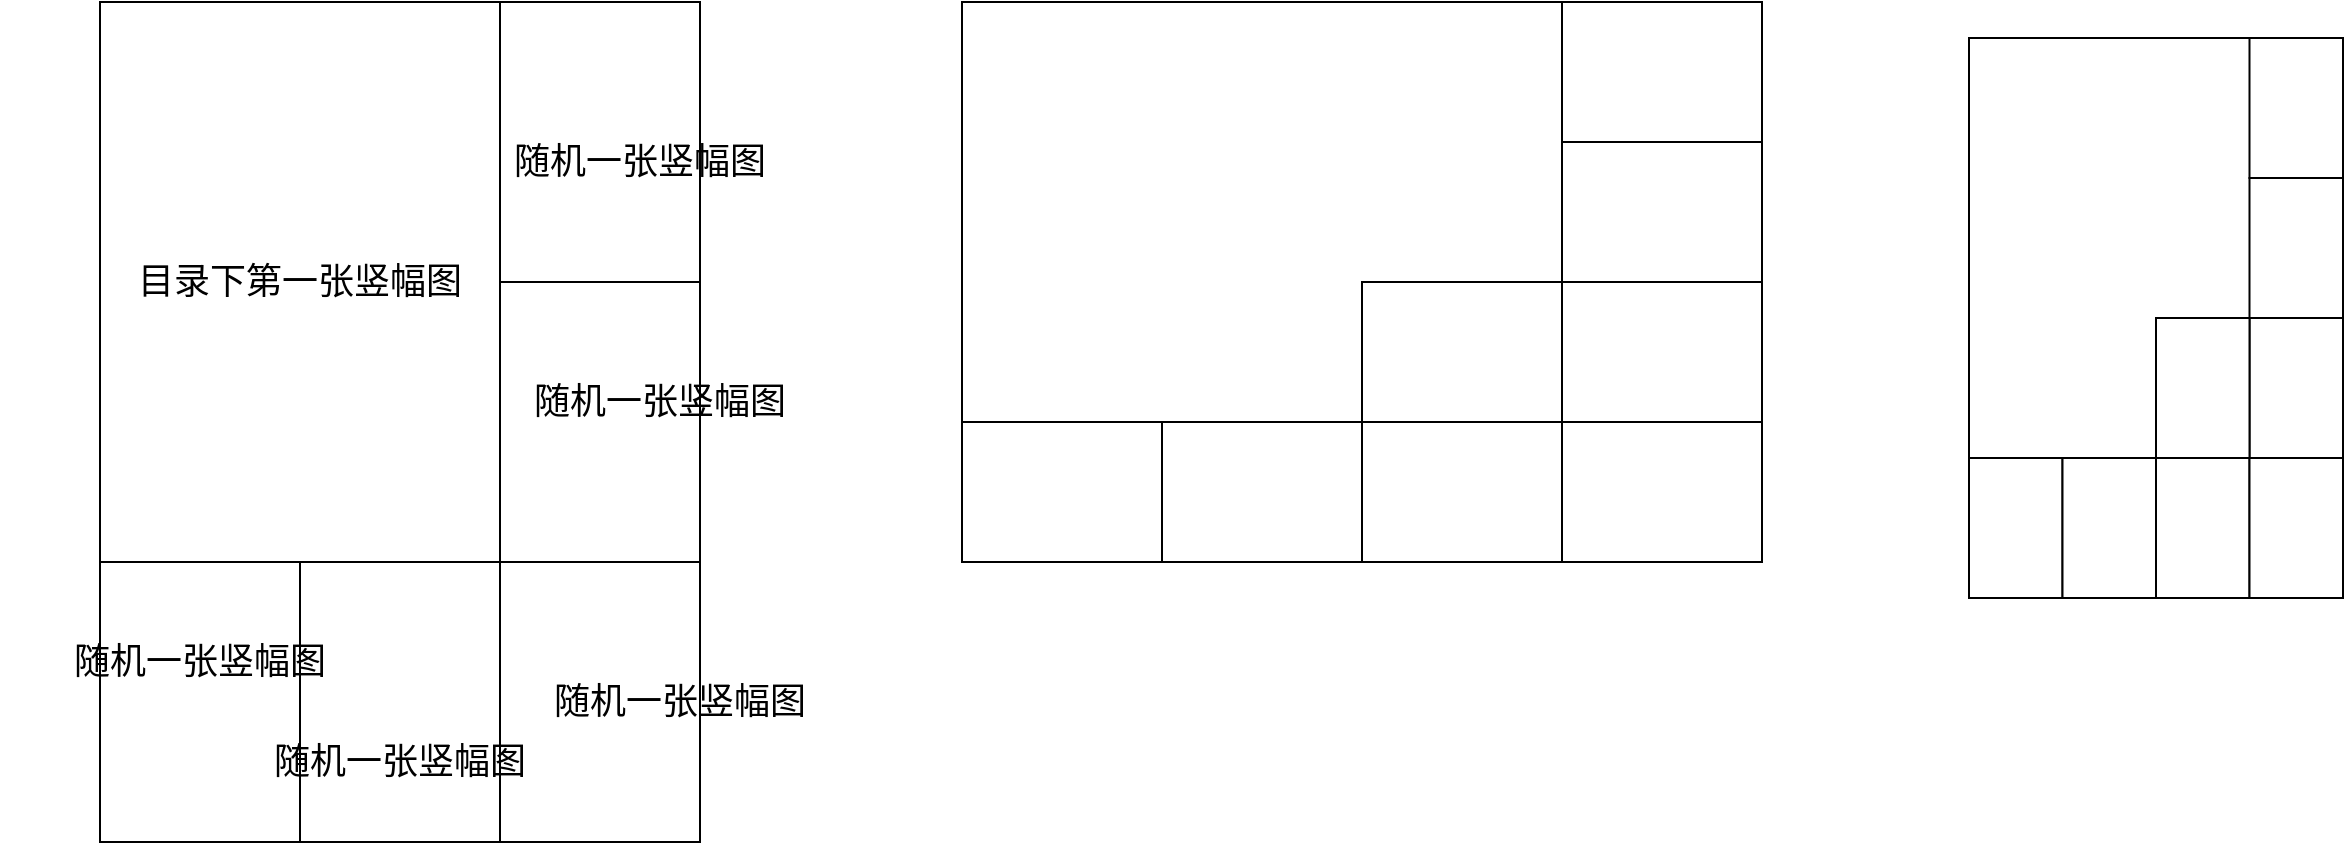 <mxfile version="12.2.4" pages="1"><diagram id="i2JVCbSxf6SeJEEBQqd2" name="Page-1"><mxGraphModel dx="880" dy="588" grid="0" gridSize="10" guides="1" tooltips="1" connect="1" arrows="1" fold="1" page="0" pageScale="1" pageWidth="827" pageHeight="1169" math="0" shadow="0"><root><mxCell id="0"/><mxCell id="1" parent="0"/><mxCell id="4" value="" style="rounded=0;whiteSpace=wrap;html=1;" parent="1" vertex="1"><mxGeometry x="230" y="110" width="200" height="280" as="geometry"/></mxCell><mxCell id="5" value="" style="rounded=0;whiteSpace=wrap;html=1;" parent="1" vertex="1"><mxGeometry x="430" y="110" width="100" height="140" as="geometry"/></mxCell><mxCell id="6" value="" style="rounded=0;whiteSpace=wrap;html=1;" parent="1" vertex="1"><mxGeometry x="430" y="250" width="100" height="140" as="geometry"/></mxCell><mxCell id="7" value="" style="rounded=0;whiteSpace=wrap;html=1;" parent="1" vertex="1"><mxGeometry x="430" y="390" width="100" height="140" as="geometry"/></mxCell><mxCell id="8" value="" style="rounded=0;whiteSpace=wrap;html=1;" parent="1" vertex="1"><mxGeometry x="330" y="390" width="100" height="140" as="geometry"/></mxCell><mxCell id="9" value="" style="rounded=0;whiteSpace=wrap;html=1;" parent="1" vertex="1"><mxGeometry x="230" y="390" width="100" height="140" as="geometry"/></mxCell><mxCell id="10" value="目录下第一张竖幅图" style="text;html=1;strokeColor=none;fillColor=none;align=center;verticalAlign=middle;whiteSpace=wrap;rounded=0;fontSize=18;" parent="1" vertex="1"><mxGeometry x="230" y="230" width="200" height="40" as="geometry"/></mxCell><mxCell id="11" value="随机一张竖幅图" style="text;html=1;strokeColor=none;fillColor=none;align=center;verticalAlign=middle;whiteSpace=wrap;rounded=0;fontSize=18;" parent="1" vertex="1"><mxGeometry x="400" y="170" width="200" height="40" as="geometry"/></mxCell><mxCell id="12" value="随机一张竖幅图" style="text;html=1;strokeColor=none;fillColor=none;align=center;verticalAlign=middle;whiteSpace=wrap;rounded=0;fontSize=18;" parent="1" vertex="1"><mxGeometry x="410" y="290" width="200" height="40" as="geometry"/></mxCell><mxCell id="13" value="随机一张竖幅图" style="text;html=1;strokeColor=none;fillColor=none;align=center;verticalAlign=middle;whiteSpace=wrap;rounded=0;fontSize=18;" parent="1" vertex="1"><mxGeometry x="420" y="440" width="200" height="40" as="geometry"/></mxCell><mxCell id="14" value="随机一张竖幅图" style="text;html=1;strokeColor=none;fillColor=none;align=center;verticalAlign=middle;whiteSpace=wrap;rounded=0;fontSize=18;" parent="1" vertex="1"><mxGeometry x="280" y="470" width="200" height="40" as="geometry"/></mxCell><mxCell id="15" value="随机一张竖幅图" style="text;html=1;strokeColor=none;fillColor=none;align=center;verticalAlign=middle;whiteSpace=wrap;rounded=0;fontSize=18;" parent="1" vertex="1"><mxGeometry x="180" y="420" width="200" height="40" as="geometry"/></mxCell><mxCell id="16" value="" style="rounded=0;whiteSpace=wrap;html=1;" vertex="1" parent="1"><mxGeometry x="661" y="110" width="302" height="212" as="geometry"/></mxCell><mxCell id="19" value="" style="rounded=0;whiteSpace=wrap;html=1;" vertex="1" parent="1"><mxGeometry x="661" y="320" width="100" height="70" as="geometry"/></mxCell><mxCell id="20" value="" style="rounded=0;whiteSpace=wrap;html=1;" vertex="1" parent="1"><mxGeometry x="761" y="320" width="100" height="70" as="geometry"/></mxCell><mxCell id="22" value="" style="rounded=0;whiteSpace=wrap;html=1;" vertex="1" parent="1"><mxGeometry x="961" y="110" width="100" height="70" as="geometry"/></mxCell><mxCell id="24" value="" style="rounded=0;whiteSpace=wrap;html=1;" vertex="1" parent="1"><mxGeometry x="961" y="180" width="100" height="70" as="geometry"/></mxCell><mxCell id="26" value="" style="rounded=0;whiteSpace=wrap;html=1;" vertex="1" parent="1"><mxGeometry x="961" y="250" width="100" height="70" as="geometry"/></mxCell><mxCell id="27" value="" style="rounded=0;whiteSpace=wrap;html=1;" vertex="1" parent="1"><mxGeometry x="861" y="320" width="100" height="70" as="geometry"/></mxCell><mxCell id="28" value="" style="rounded=0;whiteSpace=wrap;html=1;" vertex="1" parent="1"><mxGeometry x="961" y="320" width="100" height="70" as="geometry"/></mxCell><mxCell id="29" value="" style="rounded=0;whiteSpace=wrap;html=1;" vertex="1" parent="1"><mxGeometry x="861" y="250" width="100" height="70" as="geometry"/></mxCell><mxCell id="51" value="" style="group" vertex="1" connectable="0" parent="1"><mxGeometry x="1164.5" y="128" width="187" height="280" as="geometry"/></mxCell><mxCell id="42" value="" style="rounded=0;whiteSpace=wrap;html=1;" vertex="1" parent="51"><mxGeometry width="141.185" height="212" as="geometry"/></mxCell><mxCell id="43" value="" style="rounded=0;whiteSpace=wrap;html=1;" vertex="1" parent="51"><mxGeometry y="210" width="46.75" height="70" as="geometry"/></mxCell><mxCell id="44" value="" style="rounded=0;whiteSpace=wrap;html=1;" vertex="1" parent="51"><mxGeometry x="46.75" y="210" width="46.75" height="70" as="geometry"/></mxCell><mxCell id="45" value="" style="rounded=0;whiteSpace=wrap;html=1;" vertex="1" parent="51"><mxGeometry x="140.25" width="46.75" height="70" as="geometry"/></mxCell><mxCell id="46" value="" style="rounded=0;whiteSpace=wrap;html=1;" vertex="1" parent="51"><mxGeometry x="140.25" y="70" width="46.75" height="70" as="geometry"/></mxCell><mxCell id="47" value="" style="rounded=0;whiteSpace=wrap;html=1;" vertex="1" parent="51"><mxGeometry x="140.25" y="140" width="46.75" height="70" as="geometry"/></mxCell><mxCell id="48" value="" style="rounded=0;whiteSpace=wrap;html=1;" vertex="1" parent="51"><mxGeometry x="93.5" y="210" width="46.75" height="70" as="geometry"/></mxCell><mxCell id="49" value="" style="rounded=0;whiteSpace=wrap;html=1;" vertex="1" parent="51"><mxGeometry x="140.25" y="210" width="46.75" height="70" as="geometry"/></mxCell><mxCell id="50" value="" style="rounded=0;whiteSpace=wrap;html=1;" vertex="1" parent="51"><mxGeometry x="93.5" y="140" width="46.75" height="70" as="geometry"/></mxCell></root></mxGraphModel></diagram></mxfile>